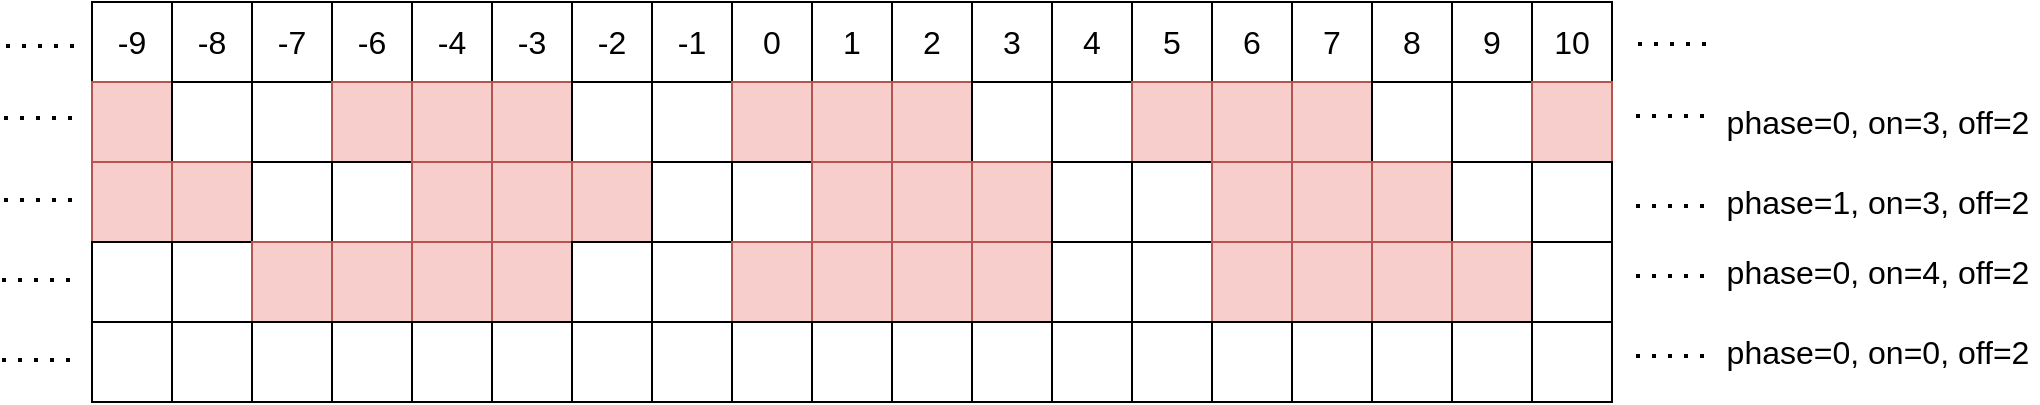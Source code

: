 <mxfile version="20.4.0" type="device"><diagram id="hB45ELTEsidGIPMGBpWh" name="Page-1"><mxGraphModel dx="2066" dy="1186" grid="1" gridSize="10" guides="1" tooltips="1" connect="1" arrows="1" fold="1" page="1" pageScale="1" pageWidth="1169" pageHeight="827" math="0" shadow="0"><root><mxCell id="0"/><mxCell id="1" parent="0"/><mxCell id="6-0hSGk9Hx_-3tuUZx68-142" value="-9" style="whiteSpace=wrap;html=1;aspect=fixed;fontSize=16;" parent="1" vertex="1"><mxGeometry x="130" y="125" width="40" height="40" as="geometry"/></mxCell><mxCell id="6-0hSGk9Hx_-3tuUZx68-143" value="-8" style="whiteSpace=wrap;html=1;aspect=fixed;fontSize=16;" parent="1" vertex="1"><mxGeometry x="170" y="125" width="40" height="40" as="geometry"/></mxCell><mxCell id="6-0hSGk9Hx_-3tuUZx68-144" value="-7" style="whiteSpace=wrap;html=1;aspect=fixed;fontSize=16;" parent="1" vertex="1"><mxGeometry x="210" y="125" width="40" height="40" as="geometry"/></mxCell><mxCell id="6-0hSGk9Hx_-3tuUZx68-145" value="-6" style="whiteSpace=wrap;html=1;aspect=fixed;fontSize=16;" parent="1" vertex="1"><mxGeometry x="250" y="125" width="40" height="40" as="geometry"/></mxCell><mxCell id="6-0hSGk9Hx_-3tuUZx68-146" value="-4" style="whiteSpace=wrap;html=1;aspect=fixed;fontSize=16;" parent="1" vertex="1"><mxGeometry x="290" y="125" width="40" height="40" as="geometry"/></mxCell><mxCell id="6-0hSGk9Hx_-3tuUZx68-147" value="-3" style="whiteSpace=wrap;html=1;aspect=fixed;fontSize=16;" parent="1" vertex="1"><mxGeometry x="330" y="125" width="40" height="40" as="geometry"/></mxCell><mxCell id="6-0hSGk9Hx_-3tuUZx68-148" value="-2" style="whiteSpace=wrap;html=1;aspect=fixed;fontSize=16;" parent="1" vertex="1"><mxGeometry x="370" y="125" width="40" height="40" as="geometry"/></mxCell><mxCell id="6-0hSGk9Hx_-3tuUZx68-149" value="-1" style="whiteSpace=wrap;html=1;aspect=fixed;fontSize=16;" parent="1" vertex="1"><mxGeometry x="410" y="125" width="40" height="40" as="geometry"/></mxCell><mxCell id="6-0hSGk9Hx_-3tuUZx68-150" value="0" style="whiteSpace=wrap;html=1;aspect=fixed;fontSize=16;" parent="1" vertex="1"><mxGeometry x="450" y="125" width="40" height="40" as="geometry"/></mxCell><mxCell id="6-0hSGk9Hx_-3tuUZx68-151" value="1" style="whiteSpace=wrap;html=1;aspect=fixed;fontSize=16;" parent="1" vertex="1"><mxGeometry x="490" y="125" width="40" height="40" as="geometry"/></mxCell><mxCell id="6-0hSGk9Hx_-3tuUZx68-152" value="2" style="whiteSpace=wrap;html=1;aspect=fixed;fontSize=16;" parent="1" vertex="1"><mxGeometry x="530" y="125" width="40" height="40" as="geometry"/></mxCell><mxCell id="6-0hSGk9Hx_-3tuUZx68-153" value="3" style="whiteSpace=wrap;html=1;aspect=fixed;fontSize=16;" parent="1" vertex="1"><mxGeometry x="570" y="125" width="40" height="40" as="geometry"/></mxCell><mxCell id="6-0hSGk9Hx_-3tuUZx68-154" value="4" style="whiteSpace=wrap;html=1;aspect=fixed;fontSize=16;" parent="1" vertex="1"><mxGeometry x="610" y="125" width="40" height="40" as="geometry"/></mxCell><mxCell id="6-0hSGk9Hx_-3tuUZx68-155" value="5" style="whiteSpace=wrap;html=1;aspect=fixed;fontSize=16;" parent="1" vertex="1"><mxGeometry x="650" y="125" width="40" height="40" as="geometry"/></mxCell><mxCell id="6-0hSGk9Hx_-3tuUZx68-156" value="6" style="whiteSpace=wrap;html=1;aspect=fixed;fontSize=16;" parent="1" vertex="1"><mxGeometry x="690" y="125" width="40" height="40" as="geometry"/></mxCell><mxCell id="6-0hSGk9Hx_-3tuUZx68-157" value="7" style="whiteSpace=wrap;html=1;aspect=fixed;fontSize=16;" parent="1" vertex="1"><mxGeometry x="730" y="125" width="40" height="40" as="geometry"/></mxCell><mxCell id="6-0hSGk9Hx_-3tuUZx68-158" value="8" style="whiteSpace=wrap;html=1;aspect=fixed;fontSize=16;" parent="1" vertex="1"><mxGeometry x="770" y="125" width="40" height="40" as="geometry"/></mxCell><mxCell id="6-0hSGk9Hx_-3tuUZx68-159" value="9" style="whiteSpace=wrap;html=1;aspect=fixed;fontSize=16;" parent="1" vertex="1"><mxGeometry x="810" y="125" width="40" height="40" as="geometry"/></mxCell><mxCell id="6-0hSGk9Hx_-3tuUZx68-160" value="10" style="whiteSpace=wrap;html=1;aspect=fixed;fontSize=16;" parent="1" vertex="1"><mxGeometry x="850" y="125" width="40" height="40" as="geometry"/></mxCell><mxCell id="6-0hSGk9Hx_-3tuUZx68-169" value="" style="whiteSpace=wrap;html=1;aspect=fixed;fontSize=16;fillColor=#f8cecc;strokeColor=#b85450;" parent="1" vertex="1"><mxGeometry x="130" y="165" width="40" height="40" as="geometry"/></mxCell><mxCell id="6-0hSGk9Hx_-3tuUZx68-170" value="" style="whiteSpace=wrap;html=1;aspect=fixed;fontSize=16;" parent="1" vertex="1"><mxGeometry x="170" y="165" width="40" height="40" as="geometry"/></mxCell><mxCell id="6-0hSGk9Hx_-3tuUZx68-171" value="" style="whiteSpace=wrap;html=1;aspect=fixed;fontSize=16;" parent="1" vertex="1"><mxGeometry x="210" y="165" width="40" height="40" as="geometry"/></mxCell><mxCell id="6-0hSGk9Hx_-3tuUZx68-172" value="" style="whiteSpace=wrap;html=1;aspect=fixed;fontSize=16;fillColor=#f8cecc;strokeColor=#b85450;" parent="1" vertex="1"><mxGeometry x="250" y="165" width="40" height="40" as="geometry"/></mxCell><mxCell id="6-0hSGk9Hx_-3tuUZx68-173" value="" style="whiteSpace=wrap;html=1;aspect=fixed;fontSize=16;fillColor=#f8cecc;strokeColor=#b85450;" parent="1" vertex="1"><mxGeometry x="290" y="165" width="40" height="40" as="geometry"/></mxCell><mxCell id="6-0hSGk9Hx_-3tuUZx68-174" value="" style="whiteSpace=wrap;html=1;aspect=fixed;fontSize=16;fillColor=#f8cecc;strokeColor=#b85450;" parent="1" vertex="1"><mxGeometry x="330" y="165" width="40" height="40" as="geometry"/></mxCell><mxCell id="6-0hSGk9Hx_-3tuUZx68-175" value="" style="whiteSpace=wrap;html=1;aspect=fixed;fontSize=16;" parent="1" vertex="1"><mxGeometry x="370" y="165" width="40" height="40" as="geometry"/></mxCell><mxCell id="6-0hSGk9Hx_-3tuUZx68-176" value="" style="whiteSpace=wrap;html=1;aspect=fixed;fontSize=16;" parent="1" vertex="1"><mxGeometry x="410" y="165" width="40" height="40" as="geometry"/></mxCell><mxCell id="6-0hSGk9Hx_-3tuUZx68-178" value="" style="whiteSpace=wrap;html=1;aspect=fixed;fontSize=16;fillColor=#f8cecc;strokeColor=#b85450;" parent="1" vertex="1"><mxGeometry x="490" y="165" width="40" height="40" as="geometry"/></mxCell><mxCell id="6-0hSGk9Hx_-3tuUZx68-179" value="" style="whiteSpace=wrap;html=1;aspect=fixed;fontSize=16;fillColor=#f8cecc;strokeColor=#b85450;" parent="1" vertex="1"><mxGeometry x="530" y="165" width="40" height="40" as="geometry"/></mxCell><mxCell id="6-0hSGk9Hx_-3tuUZx68-180" value="" style="whiteSpace=wrap;html=1;aspect=fixed;fontSize=16;" parent="1" vertex="1"><mxGeometry x="570" y="165" width="40" height="40" as="geometry"/></mxCell><mxCell id="6-0hSGk9Hx_-3tuUZx68-181" value="" style="whiteSpace=wrap;html=1;aspect=fixed;fontSize=16;" parent="1" vertex="1"><mxGeometry x="610" y="165" width="40" height="40" as="geometry"/></mxCell><mxCell id="6-0hSGk9Hx_-3tuUZx68-182" value="" style="whiteSpace=wrap;html=1;aspect=fixed;fontSize=16;fillColor=#f8cecc;strokeColor=#b85450;" parent="1" vertex="1"><mxGeometry x="650" y="165" width="40" height="40" as="geometry"/></mxCell><mxCell id="6-0hSGk9Hx_-3tuUZx68-183" value="" style="whiteSpace=wrap;html=1;aspect=fixed;fontSize=16;fillColor=#f8cecc;strokeColor=#b85450;" parent="1" vertex="1"><mxGeometry x="690" y="165" width="40" height="40" as="geometry"/></mxCell><mxCell id="6-0hSGk9Hx_-3tuUZx68-184" value="" style="whiteSpace=wrap;html=1;aspect=fixed;fontSize=16;fillColor=#f8cecc;strokeColor=#b85450;" parent="1" vertex="1"><mxGeometry x="730" y="165" width="40" height="40" as="geometry"/></mxCell><mxCell id="6-0hSGk9Hx_-3tuUZx68-185" value="" style="whiteSpace=wrap;html=1;aspect=fixed;fontSize=16;" parent="1" vertex="1"><mxGeometry x="770" y="165" width="40" height="40" as="geometry"/></mxCell><mxCell id="6-0hSGk9Hx_-3tuUZx68-186" value="" style="whiteSpace=wrap;html=1;aspect=fixed;fontSize=16;" parent="1" vertex="1"><mxGeometry x="810" y="165" width="40" height="40" as="geometry"/></mxCell><mxCell id="6-0hSGk9Hx_-3tuUZx68-187" value="" style="whiteSpace=wrap;html=1;aspect=fixed;fontSize=16;fillColor=#f8cecc;strokeColor=#b85450;" parent="1" vertex="1"><mxGeometry x="850" y="165" width="40" height="40" as="geometry"/></mxCell><mxCell id="6-0hSGk9Hx_-3tuUZx68-223" value="phase=0, on=3, off=2&lt;br&gt;" style="text;html=1;strokeColor=none;fillColor=none;align=center;verticalAlign=middle;whiteSpace=wrap;rounded=0;fontSize=16;" parent="1" vertex="1"><mxGeometry x="943" y="170" width="160" height="30" as="geometry"/></mxCell><mxCell id="6-0hSGk9Hx_-3tuUZx68-226" value="" style="whiteSpace=wrap;html=1;aspect=fixed;fontSize=16;fillColor=#f8cecc;strokeColor=#b85450;" parent="1" vertex="1"><mxGeometry x="450" y="165" width="40" height="40" as="geometry"/></mxCell><mxCell id="6-0hSGk9Hx_-3tuUZx68-227" value="" style="endArrow=none;dashed=1;html=1;dashPattern=1 3;strokeWidth=2;rounded=0;fontSize=16;" parent="1" edge="1"><mxGeometry width="50" height="50" relative="1" as="geometry"><mxPoint x="903" y="146" as="sourcePoint"/><mxPoint x="943" y="146" as="targetPoint"/></mxGeometry></mxCell><mxCell id="6-0hSGk9Hx_-3tuUZx68-228" value="" style="endArrow=none;dashed=1;html=1;dashPattern=1 3;strokeWidth=2;rounded=0;fontSize=16;" parent="1" edge="1"><mxGeometry width="50" height="50" relative="1" as="geometry"><mxPoint x="902" y="182" as="sourcePoint"/><mxPoint x="942" y="182" as="targetPoint"/></mxGeometry></mxCell><mxCell id="6-0hSGk9Hx_-3tuUZx68-231" value="" style="endArrow=none;dashed=1;html=1;dashPattern=1 3;strokeWidth=2;rounded=0;fontSize=16;" parent="1" edge="1"><mxGeometry width="50" height="50" relative="1" as="geometry"><mxPoint x="87" y="147" as="sourcePoint"/><mxPoint x="127" y="147" as="targetPoint"/></mxGeometry></mxCell><mxCell id="6-0hSGk9Hx_-3tuUZx68-232" value="" style="endArrow=none;dashed=1;html=1;dashPattern=1 3;strokeWidth=2;rounded=0;fontSize=16;" parent="1" edge="1"><mxGeometry width="50" height="50" relative="1" as="geometry"><mxPoint x="86" y="183" as="sourcePoint"/><mxPoint x="126" y="183" as="targetPoint"/></mxGeometry></mxCell><mxCell id="6-0hSGk9Hx_-3tuUZx68-233" value="" style="whiteSpace=wrap;html=1;aspect=fixed;fontSize=16;fillColor=#f8cecc;strokeColor=#b85450;" parent="1" vertex="1"><mxGeometry x="170" y="205" width="40" height="40" as="geometry"/></mxCell><mxCell id="6-0hSGk9Hx_-3tuUZx68-234" value="" style="whiteSpace=wrap;html=1;aspect=fixed;fontSize=16;" parent="1" vertex="1"><mxGeometry x="210" y="205" width="40" height="40" as="geometry"/></mxCell><mxCell id="6-0hSGk9Hx_-3tuUZx68-235" value="" style="whiteSpace=wrap;html=1;aspect=fixed;fontSize=16;" parent="1" vertex="1"><mxGeometry x="250" y="205" width="40" height="40" as="geometry"/></mxCell><mxCell id="6-0hSGk9Hx_-3tuUZx68-236" value="" style="whiteSpace=wrap;html=1;aspect=fixed;fontSize=16;fillColor=#f8cecc;strokeColor=#b85450;" parent="1" vertex="1"><mxGeometry x="290" y="205" width="40" height="40" as="geometry"/></mxCell><mxCell id="6-0hSGk9Hx_-3tuUZx68-237" value="" style="whiteSpace=wrap;html=1;aspect=fixed;fontSize=16;fillColor=#f8cecc;strokeColor=#b85450;" parent="1" vertex="1"><mxGeometry x="330" y="205" width="40" height="40" as="geometry"/></mxCell><mxCell id="6-0hSGk9Hx_-3tuUZx68-238" value="" style="whiteSpace=wrap;html=1;aspect=fixed;fontSize=16;fillColor=#f8cecc;strokeColor=#b85450;" parent="1" vertex="1"><mxGeometry x="370" y="205" width="40" height="40" as="geometry"/></mxCell><mxCell id="6-0hSGk9Hx_-3tuUZx68-239" value="" style="whiteSpace=wrap;html=1;aspect=fixed;fontSize=16;" parent="1" vertex="1"><mxGeometry x="410" y="205" width="40" height="40" as="geometry"/></mxCell><mxCell id="6-0hSGk9Hx_-3tuUZx68-240" value="" style="whiteSpace=wrap;html=1;aspect=fixed;fontSize=16;" parent="1" vertex="1"><mxGeometry x="450" y="205" width="40" height="40" as="geometry"/></mxCell><mxCell id="6-0hSGk9Hx_-3tuUZx68-241" value="" style="whiteSpace=wrap;html=1;aspect=fixed;fontSize=16;fillColor=#f8cecc;strokeColor=#b85450;" parent="1" vertex="1"><mxGeometry x="530" y="205" width="40" height="40" as="geometry"/></mxCell><mxCell id="6-0hSGk9Hx_-3tuUZx68-242" value="" style="whiteSpace=wrap;html=1;aspect=fixed;fontSize=16;fillColor=#f8cecc;strokeColor=#b85450;" parent="1" vertex="1"><mxGeometry x="570" y="205" width="40" height="40" as="geometry"/></mxCell><mxCell id="6-0hSGk9Hx_-3tuUZx68-243" value="" style="whiteSpace=wrap;html=1;aspect=fixed;fontSize=16;" parent="1" vertex="1"><mxGeometry x="610" y="205" width="40" height="40" as="geometry"/></mxCell><mxCell id="6-0hSGk9Hx_-3tuUZx68-244" value="" style="whiteSpace=wrap;html=1;aspect=fixed;fontSize=16;" parent="1" vertex="1"><mxGeometry x="650" y="205" width="40" height="40" as="geometry"/></mxCell><mxCell id="6-0hSGk9Hx_-3tuUZx68-245" value="" style="whiteSpace=wrap;html=1;aspect=fixed;fontSize=16;fillColor=#f8cecc;strokeColor=#b85450;" parent="1" vertex="1"><mxGeometry x="690" y="205" width="40" height="40" as="geometry"/></mxCell><mxCell id="6-0hSGk9Hx_-3tuUZx68-246" value="" style="whiteSpace=wrap;html=1;aspect=fixed;fontSize=16;fillColor=#f8cecc;strokeColor=#b85450;" parent="1" vertex="1"><mxGeometry x="730" y="205" width="40" height="40" as="geometry"/></mxCell><mxCell id="6-0hSGk9Hx_-3tuUZx68-247" value="" style="whiteSpace=wrap;html=1;aspect=fixed;fontSize=16;fillColor=#f8cecc;strokeColor=#b85450;" parent="1" vertex="1"><mxGeometry x="770" y="205" width="40" height="40" as="geometry"/></mxCell><mxCell id="6-0hSGk9Hx_-3tuUZx68-248" value="" style="whiteSpace=wrap;html=1;aspect=fixed;fontSize=16;" parent="1" vertex="1"><mxGeometry x="810" y="205" width="40" height="40" as="geometry"/></mxCell><mxCell id="6-0hSGk9Hx_-3tuUZx68-249" value="" style="whiteSpace=wrap;html=1;aspect=fixed;fontSize=16;" parent="1" vertex="1"><mxGeometry x="850" y="205" width="40" height="40" as="geometry"/></mxCell><mxCell id="6-0hSGk9Hx_-3tuUZx68-251" value="phase=1, on=3, off=2" style="text;html=1;strokeColor=none;fillColor=none;align=center;verticalAlign=middle;whiteSpace=wrap;rounded=0;fontSize=16;" parent="1" vertex="1"><mxGeometry x="943" y="210" width="160" height="30" as="geometry"/></mxCell><mxCell id="6-0hSGk9Hx_-3tuUZx68-252" value="" style="whiteSpace=wrap;html=1;aspect=fixed;fontSize=16;fillColor=#f8cecc;strokeColor=#b85450;" parent="1" vertex="1"><mxGeometry x="490" y="205" width="40" height="40" as="geometry"/></mxCell><mxCell id="6-0hSGk9Hx_-3tuUZx68-253" value="" style="endArrow=none;dashed=1;html=1;dashPattern=1 3;strokeWidth=2;rounded=0;fontSize=16;" parent="1" edge="1"><mxGeometry width="50" height="50" relative="1" as="geometry"><mxPoint x="902" y="227" as="sourcePoint"/><mxPoint x="942" y="227" as="targetPoint"/></mxGeometry></mxCell><mxCell id="6-0hSGk9Hx_-3tuUZx68-254" value="" style="endArrow=none;dashed=1;html=1;dashPattern=1 3;strokeWidth=2;rounded=0;fontSize=16;" parent="1" edge="1"><mxGeometry width="50" height="50" relative="1" as="geometry"><mxPoint x="86" y="224" as="sourcePoint"/><mxPoint x="126" y="224" as="targetPoint"/></mxGeometry></mxCell><mxCell id="6-0hSGk9Hx_-3tuUZx68-255" value="" style="whiteSpace=wrap;html=1;aspect=fixed;fontSize=16;fillColor=#f8cecc;strokeColor=#b85450;" parent="1" vertex="1"><mxGeometry x="130" y="205" width="40" height="40" as="geometry"/></mxCell><mxCell id="6-0hSGk9Hx_-3tuUZx68-319" value="" style="whiteSpace=wrap;html=1;aspect=fixed;fontSize=16;" parent="1" vertex="1"><mxGeometry x="170" y="245" width="40" height="40" as="geometry"/></mxCell><mxCell id="6-0hSGk9Hx_-3tuUZx68-320" value="" style="whiteSpace=wrap;html=1;aspect=fixed;fontSize=16;fillColor=#f8cecc;strokeColor=#b85450;" parent="1" vertex="1"><mxGeometry x="210" y="245" width="40" height="40" as="geometry"/></mxCell><mxCell id="6-0hSGk9Hx_-3tuUZx68-321" value="" style="whiteSpace=wrap;html=1;aspect=fixed;fontSize=16;fillColor=#f8cecc;strokeColor=#b85450;" parent="1" vertex="1"><mxGeometry x="250" y="245" width="40" height="40" as="geometry"/></mxCell><mxCell id="6-0hSGk9Hx_-3tuUZx68-322" value="" style="whiteSpace=wrap;html=1;aspect=fixed;fontSize=16;fillColor=#f8cecc;strokeColor=#b85450;" parent="1" vertex="1"><mxGeometry x="290" y="245" width="40" height="40" as="geometry"/></mxCell><mxCell id="6-0hSGk9Hx_-3tuUZx68-323" value="" style="whiteSpace=wrap;html=1;aspect=fixed;fontSize=16;fillColor=#f8cecc;strokeColor=#b85450;" parent="1" vertex="1"><mxGeometry x="330" y="245" width="40" height="40" as="geometry"/></mxCell><mxCell id="6-0hSGk9Hx_-3tuUZx68-324" value="" style="whiteSpace=wrap;html=1;aspect=fixed;fontSize=16;" parent="1" vertex="1"><mxGeometry x="370" y="245" width="40" height="40" as="geometry"/></mxCell><mxCell id="6-0hSGk9Hx_-3tuUZx68-325" value="" style="whiteSpace=wrap;html=1;aspect=fixed;fontSize=16;" parent="1" vertex="1"><mxGeometry x="410" y="245" width="40" height="40" as="geometry"/></mxCell><mxCell id="6-0hSGk9Hx_-3tuUZx68-326" value="" style="whiteSpace=wrap;html=1;aspect=fixed;fontSize=16;fillColor=#f8cecc;strokeColor=#b85450;" parent="1" vertex="1"><mxGeometry x="450" y="245" width="40" height="40" as="geometry"/></mxCell><mxCell id="6-0hSGk9Hx_-3tuUZx68-327" value="" style="whiteSpace=wrap;html=1;aspect=fixed;fontSize=16;fillColor=#f8cecc;strokeColor=#b85450;" parent="1" vertex="1"><mxGeometry x="530" y="245" width="40" height="40" as="geometry"/></mxCell><mxCell id="6-0hSGk9Hx_-3tuUZx68-328" value="" style="whiteSpace=wrap;html=1;aspect=fixed;fontSize=16;fillColor=#f8cecc;strokeColor=#b85450;" parent="1" vertex="1"><mxGeometry x="570" y="245" width="40" height="40" as="geometry"/></mxCell><mxCell id="6-0hSGk9Hx_-3tuUZx68-329" value="" style="whiteSpace=wrap;html=1;aspect=fixed;fontSize=16;" parent="1" vertex="1"><mxGeometry x="610" y="245" width="40" height="40" as="geometry"/></mxCell><mxCell id="6-0hSGk9Hx_-3tuUZx68-330" value="" style="whiteSpace=wrap;html=1;aspect=fixed;fontSize=16;" parent="1" vertex="1"><mxGeometry x="650" y="245" width="40" height="40" as="geometry"/></mxCell><mxCell id="6-0hSGk9Hx_-3tuUZx68-331" value="" style="whiteSpace=wrap;html=1;aspect=fixed;fontSize=16;fillColor=#f8cecc;strokeColor=#b85450;" parent="1" vertex="1"><mxGeometry x="690" y="245" width="40" height="40" as="geometry"/></mxCell><mxCell id="6-0hSGk9Hx_-3tuUZx68-332" value="" style="whiteSpace=wrap;html=1;aspect=fixed;fontSize=16;fillColor=#f8cecc;strokeColor=#b85450;" parent="1" vertex="1"><mxGeometry x="730" y="245" width="40" height="40" as="geometry"/></mxCell><mxCell id="6-0hSGk9Hx_-3tuUZx68-333" value="" style="whiteSpace=wrap;html=1;aspect=fixed;fontSize=16;fillColor=#f8cecc;strokeColor=#b85450;" parent="1" vertex="1"><mxGeometry x="770" y="245" width="40" height="40" as="geometry"/></mxCell><mxCell id="6-0hSGk9Hx_-3tuUZx68-334" value="" style="whiteSpace=wrap;html=1;aspect=fixed;fontSize=16;fillColor=#f8cecc;strokeColor=#b85450;" parent="1" vertex="1"><mxGeometry x="810" y="245" width="40" height="40" as="geometry"/></mxCell><mxCell id="6-0hSGk9Hx_-3tuUZx68-335" value="" style="whiteSpace=wrap;html=1;aspect=fixed;fontSize=16;" parent="1" vertex="1"><mxGeometry x="850" y="245" width="40" height="40" as="geometry"/></mxCell><mxCell id="6-0hSGk9Hx_-3tuUZx68-336" value="" style="whiteSpace=wrap;html=1;aspect=fixed;fontSize=16;fillColor=#f8cecc;strokeColor=#b85450;" parent="1" vertex="1"><mxGeometry x="490" y="245" width="40" height="40" as="geometry"/></mxCell><mxCell id="6-0hSGk9Hx_-3tuUZx68-337" value="" style="whiteSpace=wrap;html=1;aspect=fixed;fontSize=16;" parent="1" vertex="1"><mxGeometry x="130" y="245" width="40" height="40" as="geometry"/></mxCell><mxCell id="6-0hSGk9Hx_-3tuUZx68-338" value="" style="endArrow=none;dashed=1;html=1;dashPattern=1 3;strokeWidth=2;rounded=0;fontSize=16;" parent="1" edge="1"><mxGeometry width="50" height="50" relative="1" as="geometry"><mxPoint x="85" y="264" as="sourcePoint"/><mxPoint x="125" y="264" as="targetPoint"/></mxGeometry></mxCell><mxCell id="6-0hSGk9Hx_-3tuUZx68-339" value="phase=0, on=4, off=2" style="text;html=1;strokeColor=none;fillColor=none;align=center;verticalAlign=middle;whiteSpace=wrap;rounded=0;fontSize=16;" parent="1" vertex="1"><mxGeometry x="943" y="245" width="160" height="30" as="geometry"/></mxCell><mxCell id="6-0hSGk9Hx_-3tuUZx68-340" value="" style="endArrow=none;dashed=1;html=1;dashPattern=1 3;strokeWidth=2;rounded=0;fontSize=16;" parent="1" edge="1"><mxGeometry width="50" height="50" relative="1" as="geometry"><mxPoint x="902" y="262" as="sourcePoint"/><mxPoint x="942" y="262" as="targetPoint"/></mxGeometry></mxCell><mxCell id="6-0hSGk9Hx_-3tuUZx68-343" value="" style="whiteSpace=wrap;html=1;aspect=fixed;fontSize=16;" parent="1" vertex="1"><mxGeometry x="170" y="285" width="40" height="40" as="geometry"/></mxCell><mxCell id="6-0hSGk9Hx_-3tuUZx68-344" value="" style="whiteSpace=wrap;html=1;aspect=fixed;fontSize=16;" parent="1" vertex="1"><mxGeometry x="210" y="285" width="40" height="40" as="geometry"/></mxCell><mxCell id="6-0hSGk9Hx_-3tuUZx68-345" value="" style="whiteSpace=wrap;html=1;aspect=fixed;fontSize=16;" parent="1" vertex="1"><mxGeometry x="250" y="285" width="40" height="40" as="geometry"/></mxCell><mxCell id="6-0hSGk9Hx_-3tuUZx68-346" value="" style="whiteSpace=wrap;html=1;aspect=fixed;fontSize=16;" parent="1" vertex="1"><mxGeometry x="290" y="285" width="40" height="40" as="geometry"/></mxCell><mxCell id="6-0hSGk9Hx_-3tuUZx68-347" value="" style="whiteSpace=wrap;html=1;aspect=fixed;fontSize=16;" parent="1" vertex="1"><mxGeometry x="330" y="285" width="40" height="40" as="geometry"/></mxCell><mxCell id="6-0hSGk9Hx_-3tuUZx68-348" value="" style="whiteSpace=wrap;html=1;aspect=fixed;fontSize=16;" parent="1" vertex="1"><mxGeometry x="370" y="285" width="40" height="40" as="geometry"/></mxCell><mxCell id="6-0hSGk9Hx_-3tuUZx68-349" value="" style="whiteSpace=wrap;html=1;aspect=fixed;fontSize=16;" parent="1" vertex="1"><mxGeometry x="410" y="285" width="40" height="40" as="geometry"/></mxCell><mxCell id="6-0hSGk9Hx_-3tuUZx68-350" value="" style="whiteSpace=wrap;html=1;aspect=fixed;fontSize=16;" parent="1" vertex="1"><mxGeometry x="450" y="285" width="40" height="40" as="geometry"/></mxCell><mxCell id="6-0hSGk9Hx_-3tuUZx68-351" value="" style="whiteSpace=wrap;html=1;aspect=fixed;fontSize=16;" parent="1" vertex="1"><mxGeometry x="530" y="285" width="40" height="40" as="geometry"/></mxCell><mxCell id="6-0hSGk9Hx_-3tuUZx68-352" value="" style="whiteSpace=wrap;html=1;aspect=fixed;fontSize=16;" parent="1" vertex="1"><mxGeometry x="570" y="285" width="40" height="40" as="geometry"/></mxCell><mxCell id="6-0hSGk9Hx_-3tuUZx68-353" value="" style="whiteSpace=wrap;html=1;aspect=fixed;fontSize=16;" parent="1" vertex="1"><mxGeometry x="610" y="285" width="40" height="40" as="geometry"/></mxCell><mxCell id="6-0hSGk9Hx_-3tuUZx68-354" value="" style="whiteSpace=wrap;html=1;aspect=fixed;fontSize=16;" parent="1" vertex="1"><mxGeometry x="650" y="285" width="40" height="40" as="geometry"/></mxCell><mxCell id="6-0hSGk9Hx_-3tuUZx68-355" value="" style="whiteSpace=wrap;html=1;aspect=fixed;fontSize=16;" parent="1" vertex="1"><mxGeometry x="690" y="285" width="40" height="40" as="geometry"/></mxCell><mxCell id="6-0hSGk9Hx_-3tuUZx68-356" value="" style="whiteSpace=wrap;html=1;aspect=fixed;fontSize=16;" parent="1" vertex="1"><mxGeometry x="730" y="285" width="40" height="40" as="geometry"/></mxCell><mxCell id="6-0hSGk9Hx_-3tuUZx68-357" value="" style="whiteSpace=wrap;html=1;aspect=fixed;fontSize=16;" parent="1" vertex="1"><mxGeometry x="770" y="285" width="40" height="40" as="geometry"/></mxCell><mxCell id="6-0hSGk9Hx_-3tuUZx68-358" value="" style="whiteSpace=wrap;html=1;aspect=fixed;fontSize=16;" parent="1" vertex="1"><mxGeometry x="810" y="285" width="40" height="40" as="geometry"/></mxCell><mxCell id="6-0hSGk9Hx_-3tuUZx68-359" value="" style="whiteSpace=wrap;html=1;aspect=fixed;fontSize=16;" parent="1" vertex="1"><mxGeometry x="850" y="285" width="40" height="40" as="geometry"/></mxCell><mxCell id="6-0hSGk9Hx_-3tuUZx68-360" value="" style="whiteSpace=wrap;html=1;aspect=fixed;fontSize=16;" parent="1" vertex="1"><mxGeometry x="490" y="285" width="40" height="40" as="geometry"/></mxCell><mxCell id="6-0hSGk9Hx_-3tuUZx68-361" value="" style="whiteSpace=wrap;html=1;aspect=fixed;fontSize=16;" parent="1" vertex="1"><mxGeometry x="130" y="285" width="40" height="40" as="geometry"/></mxCell><mxCell id="6-0hSGk9Hx_-3tuUZx68-362" value="" style="endArrow=none;dashed=1;html=1;dashPattern=1 3;strokeWidth=2;rounded=0;fontSize=16;" parent="1" edge="1"><mxGeometry width="50" height="50" relative="1" as="geometry"><mxPoint x="85" y="304" as="sourcePoint"/><mxPoint x="125" y="304" as="targetPoint"/></mxGeometry></mxCell><mxCell id="6-0hSGk9Hx_-3tuUZx68-363" value="phase=0, on=0, off=2" style="text;html=1;strokeColor=none;fillColor=none;align=center;verticalAlign=middle;whiteSpace=wrap;rounded=0;fontSize=16;" parent="1" vertex="1"><mxGeometry x="943" y="285" width="160" height="30" as="geometry"/></mxCell><mxCell id="6-0hSGk9Hx_-3tuUZx68-364" value="" style="endArrow=none;dashed=1;html=1;dashPattern=1 3;strokeWidth=2;rounded=0;fontSize=16;" parent="1" edge="1"><mxGeometry width="50" height="50" relative="1" as="geometry"><mxPoint x="902" y="302" as="sourcePoint"/><mxPoint x="942" y="302" as="targetPoint"/></mxGeometry></mxCell></root></mxGraphModel></diagram></mxfile>